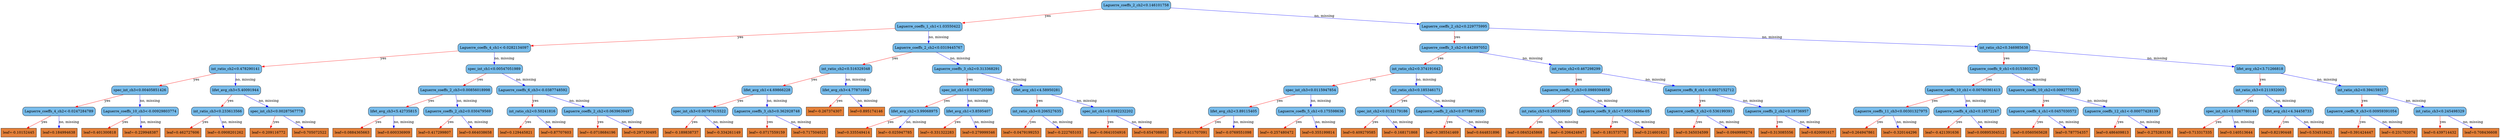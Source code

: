 digraph {
	graph [bb="0,0,8183.6,567",
		rankdir=TB
	];
	node [label="\N"];
	0	[fillcolor="#78bceb",
		height=0.5,
		label="Laguerre_coeffs_2_ch2<0.146101758",
		pos="3850.8,549",
		shape=box,
		style="filled, rounded",
		width=3.1076];
	1	[fillcolor="#78bceb",
		height=0.5,
		label="Laguerre_coeffs_1_ch1<1.03550422",
		pos="3042.8,460.5",
		shape=box,
		style="filled, rounded",
		width=3.0139];
	0 -> 1	[color="#FF0000",
		label=yes,
		lp="3528.8,504.75",
		pos="e,3151.6,473.15 3738.4,535.97 3586.8,519.74 3317.9,490.95 3162.5,474.32"];
	2	[fillcolor="#78bceb",
		height=0.5,
		label="Laguerre_coeffs_2_ch2<0.229775995",
		pos="4865.8,460.5",
		shape=box,
		style="filled, rounded",
		width=3.1076];
	0 -> 2	[color="#0000FF",
		label="no, missing",
		lp="4481.6,504.75",
		pos="e,4753.4,471.08 3962.8,538.45 4154.2,522.14 4542.8,489.02 4742,472.05"];
	3	[fillcolor="#78bceb",
		height=0.5,
		label="Laguerre_coeffs_4_ch1<-0.0282134097",
		pos="1564.8,372",
		shape=box,
		style="filled, rounded",
		width=3.2639];
	1 -> 3	[color="#FF0000",
		label=yes,
		lp="2445.8,416.25",
		pos="e,1682.7,379.9 2933.8,453.12 2666.8,437.5 1980.9,397.35 1694,380.56"];
	4	[fillcolor="#78bceb",
		height=0.5,
		label="Laguerre_coeffs_2_ch2<0.0319445767",
		pos="3042.8,372",
		shape=box,
		style="filled, rounded",
		width=3.2014];
	1 -> 4	[color="#0000FF",
		label="no, missing",
		lp="3074.6,416.25",
		pos="e,3042.8,390.35 3042.8,442.41 3042.8,430.76 3042.8,415.05 3042.8,401.52"];
	5	[fillcolor="#78bceb",
		height=0.5,
		label="Laguerre_coeffs_3_ch2<0.442897052",
		pos="4865.8,372",
		shape=box,
		style="filled, rounded",
		width=3.1076];
	2 -> 5	[color="#FF0000",
		label=yes,
		lp="4874.8,416.25",
		pos="e,4865.8,390.35 4865.8,442.41 4865.8,430.76 4865.8,415.05 4865.8,401.52"];
	6	[fillcolor="#78bceb",
		height=0.5,
		label="int_ratio_ch2<0.346985638",
		pos="6547.8,372",
		shape=box,
		style="filled, rounded",
		width=2.3264];
	2 -> 6	[color="#0000FF",
		label="no, missing",
		lp="5889.6,416.25",
		pos="e,6463.7,377.32 4978.1,453.72 5289.8,437.69 6162,392.84 6452.4,377.9"];
	7	[fillcolor="#78bceb",
		height=0.5,
		label="int_ratio_ch2<0.478290141",
		pos="746.75,283.5",
		shape=box,
		style="filled, rounded",
		width=2.3264];
	3 -> 7	[color="#FF0000",
		label=yes,
		lp="1238.8,327.75",
		pos="e,830.93,293.4 1447.1,358.56 1284,341.31 992.19,310.45 841.94,294.57"];
	8	[fillcolor="#78bceb",
		height=0.5,
		label="spec_int_ch1<0.00547051989",
		pos="1564.8,283.5",
		shape=box,
		style="filled, rounded",
		width=2.5035];
	3 -> 8	[color="#0000FF",
		label="no, missing",
		lp="1596.6,327.75",
		pos="e,1564.8,301.85 1564.8,353.91 1564.8,342.26 1564.8,326.55 1564.8,313.02"];
	9	[fillcolor="#78bceb",
		height=0.5,
		label="int_ratio_ch2<0.516329348",
		pos="2753.8,283.5",
		shape=box,
		style="filled, rounded",
		width=2.3264];
	4 -> 9	[color="#FF0000",
		label=yes,
		lp="2933.8,327.75",
		pos="e,2811.8,301.87 2984.6,353.6 2937.9,339.61 2872.1,319.92 2822.7,305.14"];
	10	[fillcolor="#78bceb",
		height=0.5,
		label="Laguerre_coeffs_3_ch2<0.313368291",
		pos="3166.8,283.5",
		shape=box,
		style="filled, rounded",
		width=3.1076];
	4 -> 10	[color="#0000FF",
		label="no, missing",
		lp="3148.6,327.75",
		pos="e,3142,301.77 3067.5,353.7 3086.2,340.68 3112,322.67 3132.6,308.29"];
	15	[fillcolor="#78bceb",
		height=0.5,
		label="spec_int_ch3<0.00405851426",
		pos="456.75,195",
		shape=box,
		style="filled, rounded",
		width=2.5035];
	7 -> 15	[color="#FF0000",
		label=yes,
		lp="636.75,239.25",
		pos="e,514.99,213.37 688.41,265.1 641.51,251.11 575.51,231.42 525.94,216.64"];
	16	[fillcolor="#78bceb",
		height=0.5,
		label="lifet_avg_ch3<5.40091944",
		pos="746.75,195",
		shape=box,
		style="filled, rounded",
		width=2.2639];
	7 -> 16	[color="#0000FF",
		label="no, missing",
		lp="778.62,239.25",
		pos="e,746.75,213.35 746.75,265.41 746.75,253.76 746.75,238.05 746.75,224.52"];
	17	[fillcolor="#78bceb",
		height=0.5,
		label="Laguerre_coeffs_2_ch3<0.00856018998",
		pos="1490.8,195",
		shape=box,
		style="filled, rounded",
		width=3.2951];
	8 -> 17	[color="#FF0000",
		label=yes,
		lp="1543.8,239.25",
		pos="e,1505.6,213.35 1550.1,265.41 1539.6,253.05 1525.1,236.13 1513.1,222.08"];
	18	[fillcolor="#78bceb",
		height=0.5,
		label="Laguerre_coeffs_6_ch3<-0.0387748592",
		pos="1744.8,195",
		shape=box,
		style="filled, rounded",
		width=3.2639];
	8 -> 18	[color="#0000FF",
		label="no, missing",
		lp="1703.6,239.25",
		pos="e,1708.5,213.41 1600.7,265.2 1628.7,251.75 1667.8,232.99 1698.2,218.39"];
	31	[fillcolor="#78bceb",
		height=0.5,
		label="Laguerre_coeffs_4_ch2<-0.0247284789",
		pos="189.75,106.5",
		shape=box,
		style="filled, rounded",
		width=3.2639];
	15 -> 31	[color="#FF0000",
		label=yes,
		lp="356.75,150.75",
		pos="e,243.37,124.87 403.04,176.6 360.13,162.7 299.85,143.17 254.32,128.42"];
	32	[fillcolor="#78bceb",
		height=0.5,
		label="Laguerre_coeffs_10_ch3<-0.00929803774",
		pos="456.75,106.5",
		shape=box,
		style="filled, rounded",
		width=3.4514];
	15 -> 32	[color="#0000FF",
		label="no, missing",
		lp="488.62,150.75",
		pos="e,456.75,124.85 456.75,176.91 456.75,165.26 456.75,149.55 456.75,136.02"];
	33	[fillcolor="#78bceb",
		height=0.5,
		label="int_ratio_ch3<0.233613566",
		pos="686.75,106.5",
		shape=box,
		style="filled, rounded",
		width=2.3264];
	16 -> 33	[color="#FF0000",
		label=yes,
		lp="731.75,150.75",
		pos="e,698.78,124.85 734.9,176.91 726.4,164.67 714.81,147.95 705.12,133.99"];
	34	[fillcolor="#78bceb",
		height=0.5,
		label="spec_int_ch3<0.00287567778",
		pos="878.75,106.5",
		shape=box,
		style="filled, rounded",
		width=2.5035];
	16 -> 34	[color="#0000FF",
		label="no, missing",
		lp="856.62,150.75",
		pos="e,852.4,124.77 773.14,176.7 793.2,163.56 821,145.35 843.04,130.9"];
	63	[fillcolor="#e48038",
		height=0.5,
		label="leaf=-0.10152445",
		pos="56.75,18",
		shape=box,
		style=filled,
		width=1.5764];
	31 -> 63	[color="#FF0000",
		label=yes,
		lp="144.75,62.25",
		pos="e,83.299,36.267 163.16,88.203 142.95,75.062 114.94,56.846 92.733,42.403"];
	64	[fillcolor="#e48038",
		height=0.5,
		label="leaf=0.184994638",
		pos="189.75,18",
		shape=box,
		style=filled,
		width=1.6076];
	31 -> 64	[color="#0000FF",
		label="no, missing",
		lp="221.62,62.25",
		pos="e,189.75,36.35 189.75,88.41 189.75,76.758 189.75,61.047 189.75,47.519"];
	65	[fillcolor="#e48038",
		height=0.5,
		label="leaf=0.401300818",
		pos="323.75,18",
		shape=box,
		style=filled,
		width=1.6076];
	32 -> 65	[color="#FF0000",
		label=yes,
		lp="411.75,62.25",
		pos="e,350.3,36.267 430.16,88.203 409.95,75.062 381.94,56.846 359.73,42.403"];
	66	[fillcolor="#e48038",
		height=0.5,
		label="leaf=-0.229948387",
		pos="459.75,18",
		shape=box,
		style=filled,
		width=1.6701];
	32 -> 66	[color="#0000FF",
		label="no, missing",
		lp="490.62,62.25",
		pos="e,459.15,36.35 457.34,88.41 457.75,76.758 458.29,61.047 458.76,47.519"];
	67	[fillcolor="#e48038",
		height=0.5,
		label="leaf=0.462727606",
		pos="595.75,18",
		shape=box,
		style=filled,
		width=1.6076];
	33 -> 67	[color="#FF0000",
		label=yes,
		lp="658.75,62.25",
		pos="e,614,36.35 668.77,88.41 655.4,75.698 636.94,58.157 621.93,43.889"];
	68	[fillcolor="#e48038",
		height=0.5,
		label="leaf=-0.0908201262",
		pos="734.75,18",
		shape=box,
		style=filled,
		width=1.7639];
	33 -> 68	[color="#0000FF",
		label="no, missing",
		lp="747.62,62.25",
		pos="e,725.12,36.35 696.23,88.41 702.9,76.405 711.95,60.091 719.6,46.295"];
	69	[fillcolor="#e48038",
		height=0.5,
		label="leaf=-0.209116772",
		pos="876.75,18",
		shape=box,
		style=filled,
		width=1.6701];
	34 -> 69	[color="#FF0000",
		label=yes,
		lp="887.75,62.25",
		pos="e,877.15,36.35 878.35,88.41 878.09,76.758 877.72,61.047 877.41,47.519"];
	70	[fillcolor="#e48038",
		height=0.5,
		label="leaf=0.705072522",
		pos="1012.8,18",
		shape=box,
		style=filled,
		width=1.6076];
	34 -> 70	[color="#0000FF",
		label="no, missing",
		lp="990.62,62.25",
		pos="e,986,36.267 905.54,88.203 925.9,75.062 954.12,56.846 976.5,42.403"];
	35	[fillcolor="#78bceb",
		height=0.5,
		label="lifet_avg_ch3<5.42735815",
		pos="1285.8,106.5",
		shape=box,
		style="filled, rounded",
		width=2.2639];
	17 -> 35	[color="#FF0000",
		label=yes,
		lp="1415.8,150.75",
		pos="e,1327,124.91 1449.8,176.7 1417.5,163.08 1372.2,143.99 1337.5,129.32"];
	36	[fillcolor="#78bceb",
		height=0.5,
		label="Laguerre_coeffs_2_ch2<0.030479569",
		pos="1496.8,106.5",
		shape=box,
		style="filled, rounded",
		width=3.1076];
	17 -> 36	[color="#0000FF",
		label="no, missing",
		lp="1526.6,150.75",
		pos="e,1495.5,124.85 1491.9,176.91 1492.7,165.26 1493.8,149.55 1494.8,136.02"];
	37	[fillcolor="#78bceb",
		height=0.5,
		label="int_ratio_ch2<0.50241816",
		pos="1743.8,106.5",
		shape=box,
		style="filled, rounded",
		width=2.2326];
	18 -> 37	[color="#FF0000",
		label=yes,
		lp="1753.8,150.75",
		pos="e,1744,124.85 1744.6,176.91 1744.4,165.26 1744.2,149.55 1744.1,136.02"];
	38	[fillcolor="#78bceb",
		height=0.5,
		label="Laguerre_coeffs_2_ch2<0.0639639497",
		pos="1957.8,106.5",
		shape=box,
		style="filled, rounded",
		width=3.2014];
	18 -> 38	[color="#0000FF",
		label="no, missing",
		lp="1902.6,150.75",
		pos="e,1915,124.87 1787.6,176.6 1821.3,162.9 1868.5,143.75 1904.6,129.08"];
	71	[fillcolor="#e48038",
		height=0.5,
		label="leaf=0.0884365663",
		pos="1149.8,18",
		shape=box,
		style=filled,
		width=1.7014];
	35 -> 71	[color="#FF0000",
		label=yes,
		lp="1239.8,62.25",
		pos="e,1176.9,36.267 1258.6,88.203 1237.9,75.062 1209.3,56.846 1186.5,42.403"];
	72	[fillcolor="#e48038",
		height=0.5,
		label="leaf=0.600336909",
		pos="1286.8,18",
		shape=box,
		style=filled,
		width=1.6076];
	35 -> 72	[color="#0000FF",
		label="no, missing",
		lp="1318.6,62.25",
		pos="e,1286.5,36.35 1285.9,88.41 1286.1,76.758 1286.3,61.047 1286.4,47.519"];
	73	[fillcolor="#e48038",
		height=0.5,
		label="leaf=0.417299807",
		pos="1420.8,18",
		shape=box,
		style=filled,
		width=1.6076];
	36 -> 73	[color="#FF0000",
		label=yes,
		lp="1474.8,62.25",
		pos="e,1436,36.35 1481.7,88.41 1470.8,75.934 1455.7,58.805 1443.3,44.685"];
	74	[fillcolor="#e48038",
		height=0.5,
		label="leaf=0.664038658",
		pos="1554.8,18",
		shape=box,
		style=filled,
		width=1.6076];
	36 -> 74	[color="#0000FF",
		label="no, missing",
		lp="1563.6,62.25",
		pos="e,1543.1,36.35 1508.2,88.41 1516.3,76.287 1527.4,59.77 1536.7,45.89"];
	75	[fillcolor="#e48038",
		height=0.5,
		label="leaf=0.129445821",
		pos="1688.8,18",
		shape=box,
		style=filled,
		width=1.6076];
	37 -> 75	[color="#FF0000",
		label=yes,
		lp="1730.8,62.25",
		pos="e,1699.8,36.35 1732.9,88.41 1725.2,76.287 1714.7,59.77 1705.8,45.89"];
	76	[fillcolor="#e48038",
		height=0.5,
		label="leaf=0.87707603",
		pos="1818.8,18",
		shape=box,
		style=filled,
		width=1.5139];
	37 -> 76	[color="#0000FF",
		label="no, missing",
		lp="1820.6,62.25",
		pos="e,1803.7,36.35 1758.6,88.41 1769.4,75.934 1784.2,58.805 1796.5,44.685"];
	77	[fillcolor="#e48038",
		height=0.5,
		label="leaf=-0.0718684196",
		pos="1954.8,18",
		shape=box,
		style=filled,
		width=1.7639];
	38 -> 77	[color="#FF0000",
		label=yes,
		lp="1965.8,62.25",
		pos="e,1955.4,36.35 1957.2,88.41 1956.8,76.758 1956.2,61.047 1955.7,47.519"];
	78	[fillcolor="#e48038",
		height=0.5,
		label="leaf=0.297130495",
		pos="2093.8,18",
		shape=box,
		style=filled,
		width=1.6076];
	38 -> 78	[color="#0000FF",
		label="no, missing",
		lp="2070.6,62.25",
		pos="e,2066.6,36.267 1984.9,88.203 2005.6,75.062 2034.2,56.846 2057,42.403"];
	19	[fillcolor="#78bceb",
		height=0.5,
		label="lifet_avg_ch1<4.69866228",
		pos="2509.8,195",
		shape=box,
		style="filled, rounded",
		width=2.2639];
	9 -> 19	[color="#FF0000",
		label=yes,
		lp="2662.8,239.25",
		pos="e,2558.8,213.37 2704.7,265.1 2665.7,251.29 2611.1,231.92 2569.6,217.2"];
	20	[fillcolor="#78bceb",
		height=0.5,
		label="lifet_avg_ch3<4.77871084",
		pos="2753.8,195",
		shape=box,
		style="filled, rounded",
		width=2.2639];
	9 -> 20	[color="#0000FF",
		label="no, missing",
		lp="2785.6,239.25",
		pos="e,2753.8,213.35 2753.8,265.41 2753.8,253.76 2753.8,238.05 2753.8,224.52"];
	21	[fillcolor="#78bceb",
		height=0.5,
		label="spec_int_ch1<0.0342720598",
		pos="3166.8,195",
		shape=box,
		style="filled, rounded",
		width=2.4097];
	10 -> 21	[color="#FF0000",
		label=yes,
		lp="3175.8,239.25",
		pos="e,3166.8,213.35 3166.8,265.41 3166.8,253.76 3166.8,238.05 3166.8,224.52"];
	22	[fillcolor="#78bceb",
		height=0.5,
		label="lifet_avg_ch1<4.58950281",
		pos="3395.8,195",
		shape=box,
		style="filled, rounded",
		width=2.2639];
	10 -> 22	[color="#0000FF",
		label="no, missing",
		lp="3334.6,239.25",
		pos="e,3349.8,213.37 3212.8,265.1 3249.2,251.35 3300.2,232.08 3339.1,217.39"];
	39	[fillcolor="#78bceb",
		height=0.5,
		label="spec_int_ch3<0.00797015522",
		pos="2289.8,106.5",
		shape=box,
		style="filled, rounded",
		width=2.5035];
	19 -> 39	[color="#FF0000",
		label=yes,
		lp="2428.8,150.75",
		pos="e,2333.9,124.87 2465.5,176.6 2430.7,162.9 2381.9,143.75 2344.6,129.08"];
	40	[fillcolor="#78bceb",
		height=0.5,
		label="Laguerre_coeffs_3_ch3<0.362928748",
		pos="2509.8,106.5",
		shape=box,
		style="filled, rounded",
		width=3.1076];
	19 -> 40	[color="#0000FF",
		label="no, missing",
		lp="2541.6,150.75",
		pos="e,2509.8,124.85 2509.8,176.91 2509.8,165.26 2509.8,149.55 2509.8,136.02"];
	41	[fillcolor="#e48038",
		height=0.5,
		label="leaf=-0.267374307",
		pos="2699.8,106.5",
		shape=box,
		style=filled,
		width=1.6701];
	20 -> 41	[color="#FF0000",
		label=yes,
		lp="2740.8,150.75",
		pos="e,2710.6,124.85 2743.1,176.91 2735.5,164.79 2725.2,148.27 2716.5,134.39"];
	42	[fillcolor="#e48038",
		height=0.5,
		label="leaf=0.895174146",
		pos="2835.8,106.5",
		shape=box,
		style=filled,
		width=1.6076];
	20 -> 42	[color="#0000FF",
		label="no, missing",
		lp="2834.6,150.75",
		pos="e,2819.3,124.85 2770,176.91 2781.8,164.43 2798,147.3 2811.4,133.18"];
	79	[fillcolor="#e48038",
		height=0.5,
		label="leaf=-0.189838737",
		pos="2229.8,18",
		shape=box,
		style=filled,
		width=1.6701];
	39 -> 79	[color="#FF0000",
		label=yes,
		lp="2274.8,62.25",
		pos="e,2241.8,36.35 2277.9,88.41 2269.4,76.169 2257.8,59.449 2248.1,45.487"];
	80	[fillcolor="#e48038",
		height=0.5,
		label="leaf=-0.334261149",
		pos="2367.8,18",
		shape=box,
		style=filled,
		width=1.6701];
	39 -> 80	[color="#0000FF",
		label="no, missing",
		lp="2367.6,62.25",
		pos="e,2352.1,36.35 2305.2,88.41 2316.4,75.934 2331.9,58.805 2344.6,44.685"];
	81	[fillcolor="#e48038",
		height=0.5,
		label="leaf=-0.0717559159",
		pos="2509.8,18",
		shape=box,
		style=filled,
		width=1.7639];
	40 -> 81	[color="#FF0000",
		label=yes,
		lp="2518.8,62.25",
		pos="e,2509.8,36.35 2509.8,88.41 2509.8,76.758 2509.8,61.047 2509.8,47.519"];
	82	[fillcolor="#e48038",
		height=0.5,
		label="leaf=0.717504025",
		pos="2648.8,18",
		shape=box,
		style=filled,
		width=1.6076];
	40 -> 82	[color="#0000FF",
		label="no, missing",
		lp="2623.6,62.25",
		pos="e,2621,36.267 2537.5,88.203 2558.8,75.003 2588.2,56.683 2611.5,42.209"];
	43	[fillcolor="#78bceb",
		height=0.5,
		label="lifet_avg_ch2<3.99068975",
		pos="2992.8,106.5",
		shape=box,
		style="filled, rounded",
		width=2.2639];
	21 -> 43	[color="#FF0000",
		label=yes,
		lp="3104.8,150.75",
		pos="e,3027.8,124.91 3132,176.7 3104.9,163.25 3067.1,144.49 3037.8,129.89"];
	44	[fillcolor="#78bceb",
		height=0.5,
		label="lifet_avg_ch1<3.8595407",
		pos="3170.8,106.5",
		shape=box,
		style="filled, rounded",
		width=2.1701];
	21 -> 44	[color="#0000FF",
		label="no, missing",
		lp="3201.6,150.75",
		pos="e,3169.9,124.85 3167.5,176.91 3168.1,165.26 3168.8,149.55 3169.4,136.02"];
	45	[fillcolor="#78bceb",
		height=0.5,
		label="int_ratio_ch3<0.206527635",
		pos="3395.8,106.5",
		shape=box,
		style="filled, rounded",
		width=2.3264];
	22 -> 45	[color="#FF0000",
		label=yes,
		lp="3404.8,150.75",
		pos="e,3395.8,124.85 3395.8,176.91 3395.8,165.26 3395.8,149.55 3395.8,136.02"];
	46	[fillcolor="#78bceb",
		height=0.5,
		label="spec_int_ch1<0.0392232202",
		pos="3627.8,106.5",
		shape=box,
		style="filled, rounded",
		width=2.4097];
	22 -> 46	[color="#0000FF",
		label="no, missing",
		lp="3564.6,150.75",
		pos="e,3581.2,124.87 3442.4,176.6 3479.3,162.85 3531,143.58 3570.4,128.89"];
	83	[fillcolor="#e48038",
		height=0.5,
		label="leaf=0.335549414",
		pos="2794.8,18",
		shape=box,
		style=filled,
		width=1.6076];
	43 -> 83	[color="#FF0000",
		label=yes,
		lp="2920.8,62.25",
		pos="e,2834.6,36.415 2953.2,88.203 2922.1,74.635 2878.7,55.658 2845.1,41.007"];
	84	[fillcolor="#e48038",
		height=0.5,
		label="leaf=-0.025947785",
		pos="2930.8,18",
		shape=box,
		style=filled,
		width=1.6701];
	43 -> 84	[color="#0000FF",
		label="no, missing",
		lp="2999.6,62.25",
		pos="e,2943.2,36.35 2980.5,88.41 2971.7,76.169 2959.7,59.449 2949.7,45.487"];
	85	[fillcolor="#e48038",
		height=0.5,
		label="leaf=-0.331322283",
		pos="3068.8,18",
		shape=box,
		style=filled,
		width=1.6701];
	44 -> 85	[color="#FF0000",
		label=yes,
		lp="3138.8,62.25",
		pos="e,3089.2,36.35 3150.6,88.41 3135.5,75.581 3114.5,57.831 3097.6,43.493"];
	86	[fillcolor="#e48038",
		height=0.5,
		label="leaf=0.279999346",
		pos="3204.8,18",
		shape=box,
		style=filled,
		width=1.6076];
	44 -> 86	[color="#0000FF",
		label="no, missing",
		lp="3223.6,62.25",
		pos="e,3197.9,36.35 3177.5,88.41 3182.1,76.522 3188.5,60.41 3193.9,46.702"];
	87	[fillcolor="#e48038",
		height=0.5,
		label="leaf=-0.0479199253",
		pos="3343.8,18",
		shape=box,
		style=filled,
		width=1.7639];
	45 -> 87	[color="#FF0000",
		label=yes,
		lp="3383.8,62.25",
		pos="e,3354.2,36.35 3385.5,88.41 3378.2,76.287 3368.3,59.77 3359.9,45.89"];
	88	[fillcolor="#e48038",
		height=0.5,
		label="leaf=-0.222765103",
		pos="3485.8,18",
		shape=box,
		style=filled,
		width=1.6701];
	45 -> 88	[color="#0000FF",
		label="no, missing",
		lp="3481.6,62.25",
		pos="e,3467.7,36.35 3413.5,88.41 3426.6,75.816 3444.7,58.481 3459.4,44.286"];
	89	[fillcolor="#e48038",
		height=0.5,
		label="leaf=-0.0641034916",
		pos="3627.8,18",
		shape=box,
		style=filled,
		width=1.7639];
	46 -> 89	[color="#FF0000",
		label=yes,
		lp="3636.8,62.25",
		pos="e,3627.8,36.35 3627.8,88.41 3627.8,76.758 3627.8,61.047 3627.8,47.519"];
	90	[fillcolor="#e48038",
		height=0.5,
		label="leaf=0.654708803",
		pos="3766.8,18",
		shape=box,
		style=filled,
		width=1.6076];
	46 -> 90	[color="#0000FF",
		label="no, missing",
		lp="3741.6,62.25",
		pos="e,3739,36.267 3655.5,88.203 3676.8,75.003 3706.2,56.683 3729.5,42.209"];
	11	[fillcolor="#78bceb",
		height=0.5,
		label="int_ratio_ch2<0.374191642",
		pos="4637.8,283.5",
		shape=box,
		style="filled, rounded",
		width=2.3264];
	5 -> 11	[color="#FF0000",
		label=yes,
		lp="4781.8,327.75",
		pos="e,4683.5,301.87 4819.9,353.6 4783.6,339.85 4732.9,320.58 4694.1,305.89"];
	12	[fillcolor="#78bceb",
		height=0.5,
		label="int_ratio_ch2<0.467298299",
		pos="5274.8,283.5",
		shape=box,
		style="filled, rounded",
		width=2.3264];
	5 -> 12	[color="#0000FF",
		label="no, missing",
		lp="5139.6,327.75",
		pos="e,5192.3,301.95 4948,353.6 5015.4,339.34 5110.9,319.16 5181.2,304.29"];
	13	[fillcolor="#78bceb",
		height=0.5,
		label="Laguerre_coeffs_9_ch1<0.0153803276",
		pos="6547.8,283.5",
		shape=box,
		style="filled, rounded",
		width=3.2014];
	6 -> 13	[color="#FF0000",
		label=yes,
		lp="6556.8,327.75",
		pos="e,6547.8,301.85 6547.8,353.91 6547.8,342.26 6547.8,326.55 6547.8,313.02"];
	14	[fillcolor="#78bceb",
		height=0.5,
		label="lifet_avg_ch2<3.71266818",
		pos="7386.8,283.5",
		shape=box,
		style="filled, rounded",
		width=2.2639];
	6 -> 14	[color="#0000FF",
		label="no, missing",
		lp="7074.6,327.75",
		pos="e,7304.9,292.94 6631.7,362.35 6789.5,346.08 7129.4,311.03 7293.8,294.08"];
	23	[fillcolor="#78bceb",
		height=0.5,
		label="spec_int_ch3<0.0115947854",
		pos="4292.8,195",
		shape=box,
		style="filled, rounded",
		width=2.4097];
	11 -> 23	[color="#FF0000",
		label=yes,
		lp="4505.8,239.25",
		pos="e,4362.3,213.45 4568.3,265.1 4511.9,250.96 4432.3,230.99 4373.1,216.15"];
	24	[fillcolor="#78bceb",
		height=0.5,
		label="int_ratio_ch3<0.185346171",
		pos="4637.8,195",
		shape=box,
		style="filled, rounded",
		width=2.3264];
	11 -> 24	[color="#0000FF",
		label="no, missing",
		lp="4669.6,239.25",
		pos="e,4637.8,213.35 4637.8,265.41 4637.8,253.76 4637.8,238.05 4637.8,224.52"];
	25	[fillcolor="#78bceb",
		height=0.5,
		label="Laguerre_coeffs_2_ch3<0.0989394858",
		pos="5274.8,195",
		shape=box,
		style="filled, rounded",
		width=3.2014];
	12 -> 25	[color="#FF0000",
		label=yes,
		lp="5283.8,239.25",
		pos="e,5274.8,213.35 5274.8,265.41 5274.8,253.76 5274.8,238.05 5274.8,224.52"];
	26	[fillcolor="#78bceb",
		height=0.5,
		label="Laguerre_coeffs_8_ch1<-0.0027152712",
		pos="5561.8,195",
		shape=box,
		style="filled, rounded",
		width=3.2639];
	12 -> 26	[color="#0000FF",
		label="no, missing",
		lp="5476.6,239.25",
		pos="e,5504.1,213.37 5332.5,265.1 5378.9,251.11 5444.2,231.42 5493.3,216.64"];
	47	[fillcolor="#78bceb",
		height=0.5,
		label="lifet_avg_ch2<3.89115405",
		pos="4039.8,106.5",
		shape=box,
		style="filled, rounded",
		width=2.2639];
	23 -> 47	[color="#FF0000",
		label=yes,
		lp="4198.8,150.75",
		pos="e,4090.6,124.87 4241.9,176.6 4201.3,162.73 4144.3,143.25 4101.2,128.51"];
	48	[fillcolor="#78bceb",
		height=0.5,
		label="Laguerre_coeffs_5_ch1<0.175598636",
		pos="4292.8,106.5",
		shape=box,
		style="filled, rounded",
		width=3.1076];
	23 -> 48	[color="#0000FF",
		label="no, missing",
		lp="4324.6,150.75",
		pos="e,4292.8,124.85 4292.8,176.91 4292.8,165.26 4292.8,149.55 4292.8,136.02"];
	49	[fillcolor="#78bceb",
		height=0.5,
		label="spec_int_ch2<0.0132179186",
		pos="4527.8,106.5",
		shape=box,
		style="filled, rounded",
		width=2.4097];
	24 -> 49	[color="#FF0000",
		label=yes,
		lp="4601.8,150.75",
		pos="e,4549.7,124.77 4615.8,176.7 4599.4,163.86 4576.9,146.16 4558.8,131.88"];
	50	[fillcolor="#78bceb",
		height=0.5,
		label="Laguerre_coeffs_2_ch3<0.0778873935",
		pos="4747.8,106.5",
		shape=box,
		style="filled, rounded",
		width=3.2014];
	24 -> 50	[color="#0000FF",
		label="no, missing",
		lp="4734.6,150.75",
		pos="e,4725.8,124.77 4659.7,176.7 4676.1,163.86 4698.6,146.16 4716.7,131.88"];
	91	[fillcolor="#e48038",
		height=0.5,
		label="leaf=0.611707091",
		pos="3900.8,18",
		shape=box,
		style=filled,
		width=1.6076];
	47 -> 91	[color="#FF0000",
		label=yes,
		lp="3991.8,62.25",
		pos="e,3928.5,36.267 4012,88.203 3990.7,75.003 3961.3,56.683 3938,42.209"];
	92	[fillcolor="#e48038",
		height=0.5,
		label="leaf=-0.0769551098",
		pos="4039.8,18",
		shape=box,
		style=filled,
		width=1.7639];
	47 -> 92	[color="#0000FF",
		label="no, missing",
		lp="4071.6,62.25",
		pos="e,4039.8,36.35 4039.8,88.41 4039.8,76.758 4039.8,61.047 4039.8,47.519"];
	93	[fillcolor="#e48038",
		height=0.5,
		label="leaf=-0.257480472",
		pos="4181.8,18",
		shape=box,
		style=filled,
		width=1.6701];
	48 -> 93	[color="#FF0000",
		label=yes,
		lp="4256.8,62.25",
		pos="e,4203.9,36.267 4270.6,88.203 4254,75.297 4231.2,57.498 4212.8,43.183"];
	94	[fillcolor="#e48038",
		height=0.5,
		label="leaf=0.355199814",
		pos="4317.8,18",
		shape=box,
		style=filled,
		width=1.6076];
	48 -> 94	[color="#0000FF",
		label="no, missing",
		lp="4339.6,62.25",
		pos="e,4312.7,36.35 4297.7,88.41 4301.1,76.64 4305.7,60.729 4309.6,47.11"];
	95	[fillcolor="#e48038",
		height=0.5,
		label="leaf=0.409279585",
		pos="4451.8,18",
		shape=box,
		style=filled,
		width=1.6076];
	49 -> 95	[color="#FF0000",
		label=yes,
		lp="4505.8,62.25",
		pos="e,4467,36.35 4512.7,88.41 4501.8,75.934 4486.7,58.805 4474.3,44.685"];
	96	[fillcolor="#e48038",
		height=0.5,
		label="leaf=-0.168171868",
		pos="4587.8,18",
		shape=box,
		style=filled,
		width=1.6701];
	49 -> 96	[color="#0000FF",
		label="no, missing",
		lp="4595.6,62.25",
		pos="e,4575.7,36.35 4539.6,88.41 4548.1,76.169 4559.7,59.449 4569.4,45.487"];
	97	[fillcolor="#e48038",
		height=0.5,
		label="leaf=0.385541469",
		pos="4723.8,18",
		shape=box,
		style=filled,
		width=1.6076];
	50 -> 97	[color="#FF0000",
		label=yes,
		lp="4747.8,62.25",
		pos="e,4728.6,36.35 4743,88.41 4739.7,76.64 4735.3,60.729 4731.5,47.11"];
	98	[fillcolor="#e48038",
		height=0.5,
		label="leaf=0.644831896",
		pos="4857.8,18",
		shape=box,
		style=filled,
		width=1.6076];
	50 -> 98	[color="#0000FF",
		label="no, missing",
		lp="4844.6,62.25",
		pos="e,4835.8,36.267 4769.7,88.203 4786.1,75.356 4808.6,57.661 4826.7,43.38"];
	51	[fillcolor="#78bceb",
		height=0.5,
		label="int_ratio_ch3<0.205359936",
		pos="5089.8,106.5",
		shape=box,
		style="filled, rounded",
		width=2.3264];
	25 -> 51	[color="#FF0000",
		label=yes,
		lp="5208.8,150.75",
		pos="e,5127,124.91 5237.8,176.7 5208.9,163.19 5168.5,144.32 5137.2,129.7"];
	52	[fillcolor="#78bceb",
		height=0.5,
		label="Laguerre_coeffs_9_ch1<7.95510496e-05",
		pos="5311.8,106.5",
		shape=box,
		style="filled, rounded",
		width=3.3472];
	25 -> 52	[color="#0000FF",
		label="no, missing",
		lp="5328.6,150.75",
		pos="e,5304.3,124.85 5282.1,176.91 5287.1,165.02 5294,148.91 5299.9,135.2"];
	53	[fillcolor="#78bceb",
		height=0.5,
		label="Laguerre_coeffs_3_ch2<0.536199391",
		pos="5561.8,106.5",
		shape=box,
		style="filled, rounded",
		width=3.1076];
	26 -> 53	[color="#FF0000",
		label=yes,
		lp="5570.8,150.75",
		pos="e,5561.8,124.85 5561.8,176.91 5561.8,165.26 5561.8,149.55 5561.8,136.02"];
	54	[fillcolor="#78bceb",
		height=0.5,
		label="Laguerre_coeffs_2_ch2<0.18736957",
		pos="5819.8,106.5",
		shape=box,
		style="filled, rounded",
		width=3.0139];
	26 -> 54	[color="#0000FF",
		label="no, missing",
		lp="5746.6,150.75",
		pos="e,5767.9,124.87 5613.6,176.6 5655,162.73 5713.1,143.25 5757.1,128.51"];
	99	[fillcolor="#e48038",
		height=0.5,
		label="leaf=0.0845245868",
		pos="4994.8,18",
		shape=box,
		style=filled,
		width=1.7014];
	51 -> 99	[color="#FF0000",
		label=yes,
		lp="5060.8,62.25",
		pos="e,5013.8,36.35 5071,88.41 5057,75.698 5037.8,58.157 5022.1,43.889"];
	100	[fillcolor="#e48038",
		height=0.5,
		label="leaf=-0.206424847",
		pos="5133.8,18",
		shape=box,
		style=filled,
		width=1.6701];
	51 -> 100	[color="#0000FF",
		label="no, missing",
		lp="5147.6,62.25",
		pos="e,5124.9,36.35 5098.4,88.41 5104.6,76.405 5112.8,60.091 5119.9,46.295"];
	101	[fillcolor="#e48038",
		height=0.5,
		label="leaf=-0.181573778",
		pos="5271.8,18",
		shape=box,
		style=filled,
		width=1.6701];
	52 -> 101	[color="#FF0000",
		label=yes,
		lp="5304.8,62.25",
		pos="e,5279.8,36.35 5303.8,88.41 5298.3,76.522 5290.9,60.41 5284.6,46.702"];
	102	[fillcolor="#e48038",
		height=0.5,
		label="leaf=0.214601621",
		pos="5407.8,18",
		shape=box,
		style=filled,
		width=1.6076];
	52 -> 102	[color="#0000FF",
		label="no, missing",
		lp="5400.6,62.25",
		pos="e,5388.5,36.35 5330.7,88.41 5344.8,75.698 5364.3,58.157 5380.1,43.889"];
	103	[fillcolor="#e48038",
		height=0.5,
		label="leaf=0.345034599",
		pos="5541.8,18",
		shape=box,
		style=filled,
		width=1.6076];
	53 -> 103	[color="#FF0000",
		label=yes,
		lp="5562.8,62.25",
		pos="e,5545.8,36.35 5557.8,88.41 5555.1,76.758 5551.5,61.047 5548.3,47.519"];
	104	[fillcolor="#e48038",
		height=0.5,
		label="leaf=-0.0949998274",
		pos="5680.8,18",
		shape=box,
		style=filled,
		width=1.7639];
	53 -> 104	[color="#0000FF",
		label="no, missing",
		lp="5664.6,62.25",
		pos="e,5657,36.267 5585.5,88.203 5603.4,75.238 5628,57.336 5647.7,42.988"];
	105	[fillcolor="#e48038",
		height=0.5,
		label="leaf=0.313085556",
		pos="5819.8,18",
		shape=box,
		style=filled,
		width=1.6076];
	54 -> 105	[color="#FF0000",
		label=yes,
		lp="5828.8,62.25",
		pos="e,5819.8,36.35 5819.8,88.41 5819.8,76.758 5819.8,61.047 5819.8,47.519"];
	106	[fillcolor="#e48038",
		height=0.5,
		label="leaf=0.620091617",
		pos="5953.8,18",
		shape=box,
		style=filled,
		width=1.6076];
	54 -> 106	[color="#0000FF",
		label="no, missing",
		lp="5931.6,62.25",
		pos="e,5927,36.267 5846.5,88.203 5866.9,75.062 5895.1,56.846 5917.5,42.403"];
	27	[fillcolor="#78bceb",
		height=0.5,
		label="Laguerre_coeffs_10_ch1<-0.00760361413",
		pos="6434.8,195",
		shape=box,
		style="filled, rounded",
		width=3.4514];
	13 -> 27	[color="#FF0000",
		label=yes,
		lp="6510.8,239.25",
		pos="e,6457.3,213.27 6525.2,265.2 6508.3,252.3 6485,234.5 6466.3,220.18"];
	28	[fillcolor="#78bceb",
		height=0.5,
		label="Laguerre_coeffs_10_ch2<0.0092775235",
		pos="6695.8,195",
		shape=box,
		style="filled, rounded",
		width=3.2951];
	13 -> 28	[color="#0000FF",
		label="no, missing",
		lp="6667.6,239.25",
		pos="e,6666,213.41 6577.3,265.2 6600,251.99 6631.3,233.64 6656.1,219.16"];
	29	[fillcolor="#78bceb",
		height=0.5,
		label="int_ratio_ch3<0.211932003",
		pos="7386.8,195",
		shape=box,
		style="filled, rounded",
		width=2.3264];
	14 -> 29	[color="#FF0000",
		label=yes,
		lp="7395.8,239.25",
		pos="e,7386.8,213.35 7386.8,265.41 7386.8,253.76 7386.8,238.05 7386.8,224.52"];
	30	[fillcolor="#78bceb",
		height=0.5,
		label="int_ratio_ch2<0.394159317",
		pos="7745.8,195",
		shape=box,
		style="filled, rounded",
		width=2.3264];
	14 -> 30	[color="#0000FF",
		label="no, missing",
		lp="7630.6,239.25",
		pos="e,7673.3,213.45 7459,265.1 7517.8,250.93 7600.9,230.91 7662.5,216.06"];
	55	[fillcolor="#78bceb",
		height=0.5,
		label="Laguerre_coeffs_11_ch3<0.00301327975",
		pos="6192.8,106.5",
		shape=box,
		style="filled, rounded",
		width=3.3889];
	27 -> 55	[color="#FF0000",
		label=yes,
		lp="6344.8,150.75",
		pos="e,6241.4,124.87 6386.1,176.6 6347.4,162.79 6293.2,143.42 6252.1,128.7"];
	56	[fillcolor="#78bceb",
		height=0.5,
		label="Laguerre_coeffs_4_ch2<0.18572247",
		pos="6441.8,106.5",
		shape=box,
		style="filled, rounded",
		width=3.0139];
	27 -> 56	[color="#0000FF",
		label="no, missing",
		lp="6471.6,150.75",
		pos="e,6440.3,124.85 6436.1,176.91 6437.1,165.26 6438.3,149.55 6439.4,136.02"];
	57	[fillcolor="#78bceb",
		height=0.5,
		label="Laguerre_coeffs_4_ch1<0.0457030572",
		pos="6692.8,106.5",
		shape=box,
		style="filled, rounded",
		width=3.2014];
	28 -> 57	[color="#FF0000",
		label=yes,
		lp="6703.8,150.75",
		pos="e,6693.4,124.85 6695.2,176.91 6694.8,165.26 6694.2,149.55 6693.7,136.02"];
	58	[fillcolor="#78bceb",
		height=0.5,
		label="Laguerre_coeffs_12_ch1<-0.00077428139",
		pos="6950.8,106.5",
		shape=box,
		style="filled, rounded",
		width=3.4514];
	28 -> 58	[color="#0000FF",
		label="no, missing",
		lp="6878.6,150.75",
		pos="e,6899.5,124.87 6747,176.6 6787.9,162.73 6845.4,143.25 6888.8,128.51"];
	107	[fillcolor="#e48038",
		height=0.5,
		label="leaf=0.264947861",
		pos="6087.8,18",
		shape=box,
		style=filled,
		width=1.6076];
	55 -> 107	[color="#FF0000",
		label=yes,
		lp="6158.8,62.25",
		pos="e,6108.7,36.267 6171.8,88.203 6156.2,75.356 6134.7,57.661 6117.3,43.38"];
	108	[fillcolor="#e48038",
		height=0.5,
		label="leaf=-0.320144296",
		pos="6223.8,18",
		shape=box,
		style=filled,
		width=1.6701];
	55 -> 108	[color="#0000FF",
		label="no, missing",
		lp="6243.6,62.25",
		pos="e,6217.5,36.35 6198.9,88.41 6203.1,76.64 6208.8,60.729 6213.7,47.11"];
	109	[fillcolor="#e48038",
		height=0.5,
		label="leaf=-0.421391636",
		pos="6361.8,18",
		shape=box,
		style=filled,
		width=1.6701];
	56 -> 109	[color="#FF0000",
		label=yes,
		lp="6418.8,62.25",
		pos="e,6377.8,36.35 6425.9,88.41 6414.4,75.934 6398.6,58.805 6385.5,44.685"];
	110	[fillcolor="#e48038",
		height=0.5,
		label="leaf=0.00895304512",
		pos="6504.8,18",
		shape=box,
		style=filled,
		width=1.7951];
	56 -> 110	[color="#0000FF",
		label="no, missing",
		lp="6511.6,62.25",
		pos="e,6492.1,36.35 6454.2,88.41 6463.1,76.169 6475.3,59.449 6485.5,45.487"];
	111	[fillcolor="#e48038",
		height=0.5,
		label="leaf=0.0560565628",
		pos="6648.8,18",
		shape=box,
		style=filled,
		width=1.7014];
	57 -> 111	[color="#FF0000",
		label=yes,
		lp="6683.8,62.25",
		pos="e,6657.6,36.35 6684.1,88.41 6677.9,76.405 6669.7,60.091 6662.6,46.295"];
	112	[fillcolor="#e48038",
		height=0.5,
		label="leaf=0.787754357",
		pos="6785.8,18",
		shape=box,
		style=filled,
		width=1.6076];
	57 -> 112	[color="#0000FF",
		label="no, missing",
		lp="6779.6,62.25",
		pos="e,6767.1,36.35 6711.1,88.41 6724.8,75.698 6743.7,58.157 6759,43.889"];
	113	[fillcolor="#e48038",
		height=0.5,
		label="leaf=0.486409813",
		pos="6919.8,18",
		shape=box,
		style=filled,
		width=1.6076];
	58 -> 113	[color="#FF0000",
		label=yes,
		lp="6947.8,62.25",
		pos="e,6926,36.35 6944.6,88.41 6940.4,76.64 6934.7,60.729 6929.8,47.11"];
	114	[fillcolor="#e48038",
		height=0.5,
		label="leaf=-0.275283158",
		pos="7055.8,18",
		shape=box,
		style=filled,
		width=1.6701];
	58 -> 114	[color="#0000FF",
		label="no, missing",
		lp="7044.6,62.25",
		pos="e,7034.8,36.267 6971.7,88.203 6987.3,75.356 7008.8,57.661 7026.2,43.38"];
	59	[fillcolor="#78bceb",
		height=0.5,
		label="spec_int_ch1<0.0267780144",
		pos="7292.8,106.5",
		shape=box,
		style="filled, rounded",
		width=2.4097];
	29 -> 59	[color="#FF0000",
		label=yes,
		lp="7357.8,150.75",
		pos="e,7311.6,124.85 7368.2,176.91 7354.4,164.2 7335.3,146.66 7319.8,132.39"];
	60	[fillcolor="#78bceb",
		height=0.5,
		label="lifet_avg_ch1<4.34458733",
		pos="7478.8,106.5",
		shape=box,
		style="filled, rounded",
		width=2.2639];
	29 -> 60	[color="#0000FF",
		label="no, missing",
		lp="7473.6,150.75",
		pos="e,7460.3,124.85 7404.9,176.91 7418.4,164.2 7437.1,146.66 7452.3,132.39"];
	61	[fillcolor="#78bceb",
		height=0.5,
		label="Laguerre_coeffs_9_ch3<0.00959391054",
		pos="7745.8,106.5",
		shape=box,
		style="filled, rounded",
		width=3.2951];
	30 -> 61	[color="#FF0000",
		label=yes,
		lp="7754.8,150.75",
		pos="e,7745.8,124.85 7745.8,176.91 7745.8,165.26 7745.8,149.55 7745.8,136.02"];
	62	[fillcolor="#78bceb",
		height=0.5,
		label="int_ratio_ch3<0.245498329",
		pos="7991.8,106.5",
		shape=box,
		style="filled, rounded",
		width=2.3264];
	30 -> 62	[color="#0000FF",
		label="no, missing",
		lp="7923.6,150.75",
		pos="e,7942.3,124.87 7795.2,176.6 7834.6,162.76 7889.8,143.34 7931.7,128.61"];
	115	[fillcolor="#e48038",
		height=0.5,
		label="leaf=0.713317335",
		pos="7191.8,18",
		shape=box,
		style=filled,
		width=1.6076];
	59 -> 115	[color="#FF0000",
		label=yes,
		lp="7260.8,62.25",
		pos="e,7212,36.35 7272.8,88.41 7257.8,75.581 7237.1,57.831 7220.3,43.493"];
	116	[fillcolor="#e48038",
		height=0.5,
		label="leaf=0.140513644",
		pos="7325.8,18",
		shape=box,
		style=filled,
		width=1.6076];
	59 -> 116	[color="#0000FF",
		label="no, missing",
		lp="7344.6,62.25",
		pos="e,7319.1,36.35 7299.3,88.41 7303.8,76.522 7310,60.41 7315.2,46.702"];
	117	[fillcolor="#e48038",
		height=0.5,
		label="leaf=0.82190448",
		pos="7455.8,18",
		shape=box,
		style=filled,
		width=1.5139];
	60 -> 117	[color="#FF0000",
		label=yes,
		lp="7478.8,62.25",
		pos="e,7460.4,36.35 7474.2,88.41 7471.1,76.64 7466.8,60.729 7463.2,47.11"];
	118	[fillcolor="#e48038",
		height=0.5,
		label="leaf=0.534518421",
		pos="7585.8,18",
		shape=box,
		style=filled,
		width=1.6076];
	60 -> 118	[color="#0000FF",
		label="no, missing",
		lp="7574.6,62.25",
		pos="e,7564.4,36.267 7500.1,88.203 7516,75.356 7537.9,57.661 7555.6,43.38"];
	119	[fillcolor="#e48038",
		height=0.5,
		label="leaf=0.391424447",
		pos="7719.8,18",
		shape=box,
		style=filled,
		width=1.6076];
	61 -> 119	[color="#FF0000",
		label=yes,
		lp="7744.8,62.25",
		pos="e,7725,36.35 7740.6,88.41 7737.1,76.64 7732.3,60.729 7728.2,47.11"];
	120	[fillcolor="#e48038",
		height=0.5,
		label="leaf=-0.231702074",
		pos="7855.8,18",
		shape=box,
		style=filled,
		width=1.6701];
	61 -> 120	[color="#0000FF",
		label="no, missing",
		lp="7842.6,62.25",
		pos="e,7833.8,36.267 7767.7,88.203 7784.1,75.356 7806.6,57.661 7824.7,43.38"];
	121	[fillcolor="#e48038",
		height=0.5,
		label="leaf=0.439714432",
		pos="7991.8,18",
		shape=box,
		style=filled,
		width=1.6076];
	62 -> 121	[color="#FF0000",
		label=yes,
		lp="8000.8,62.25",
		pos="e,7991.8,36.35 7991.8,88.41 7991.8,76.758 7991.8,61.047 7991.8,47.519"];
	122	[fillcolor="#e48038",
		height=0.5,
		label="leaf=0.708436608",
		pos="8125.8,18",
		shape=box,
		style=filled,
		width=1.6076];
	62 -> 122	[color="#0000FF",
		label="no, missing",
		lp="8103.6,62.25",
		pos="e,8099,36.267 8018.5,88.203 8038.9,75.062 8067.1,56.846 8089.5,42.403"];
}
